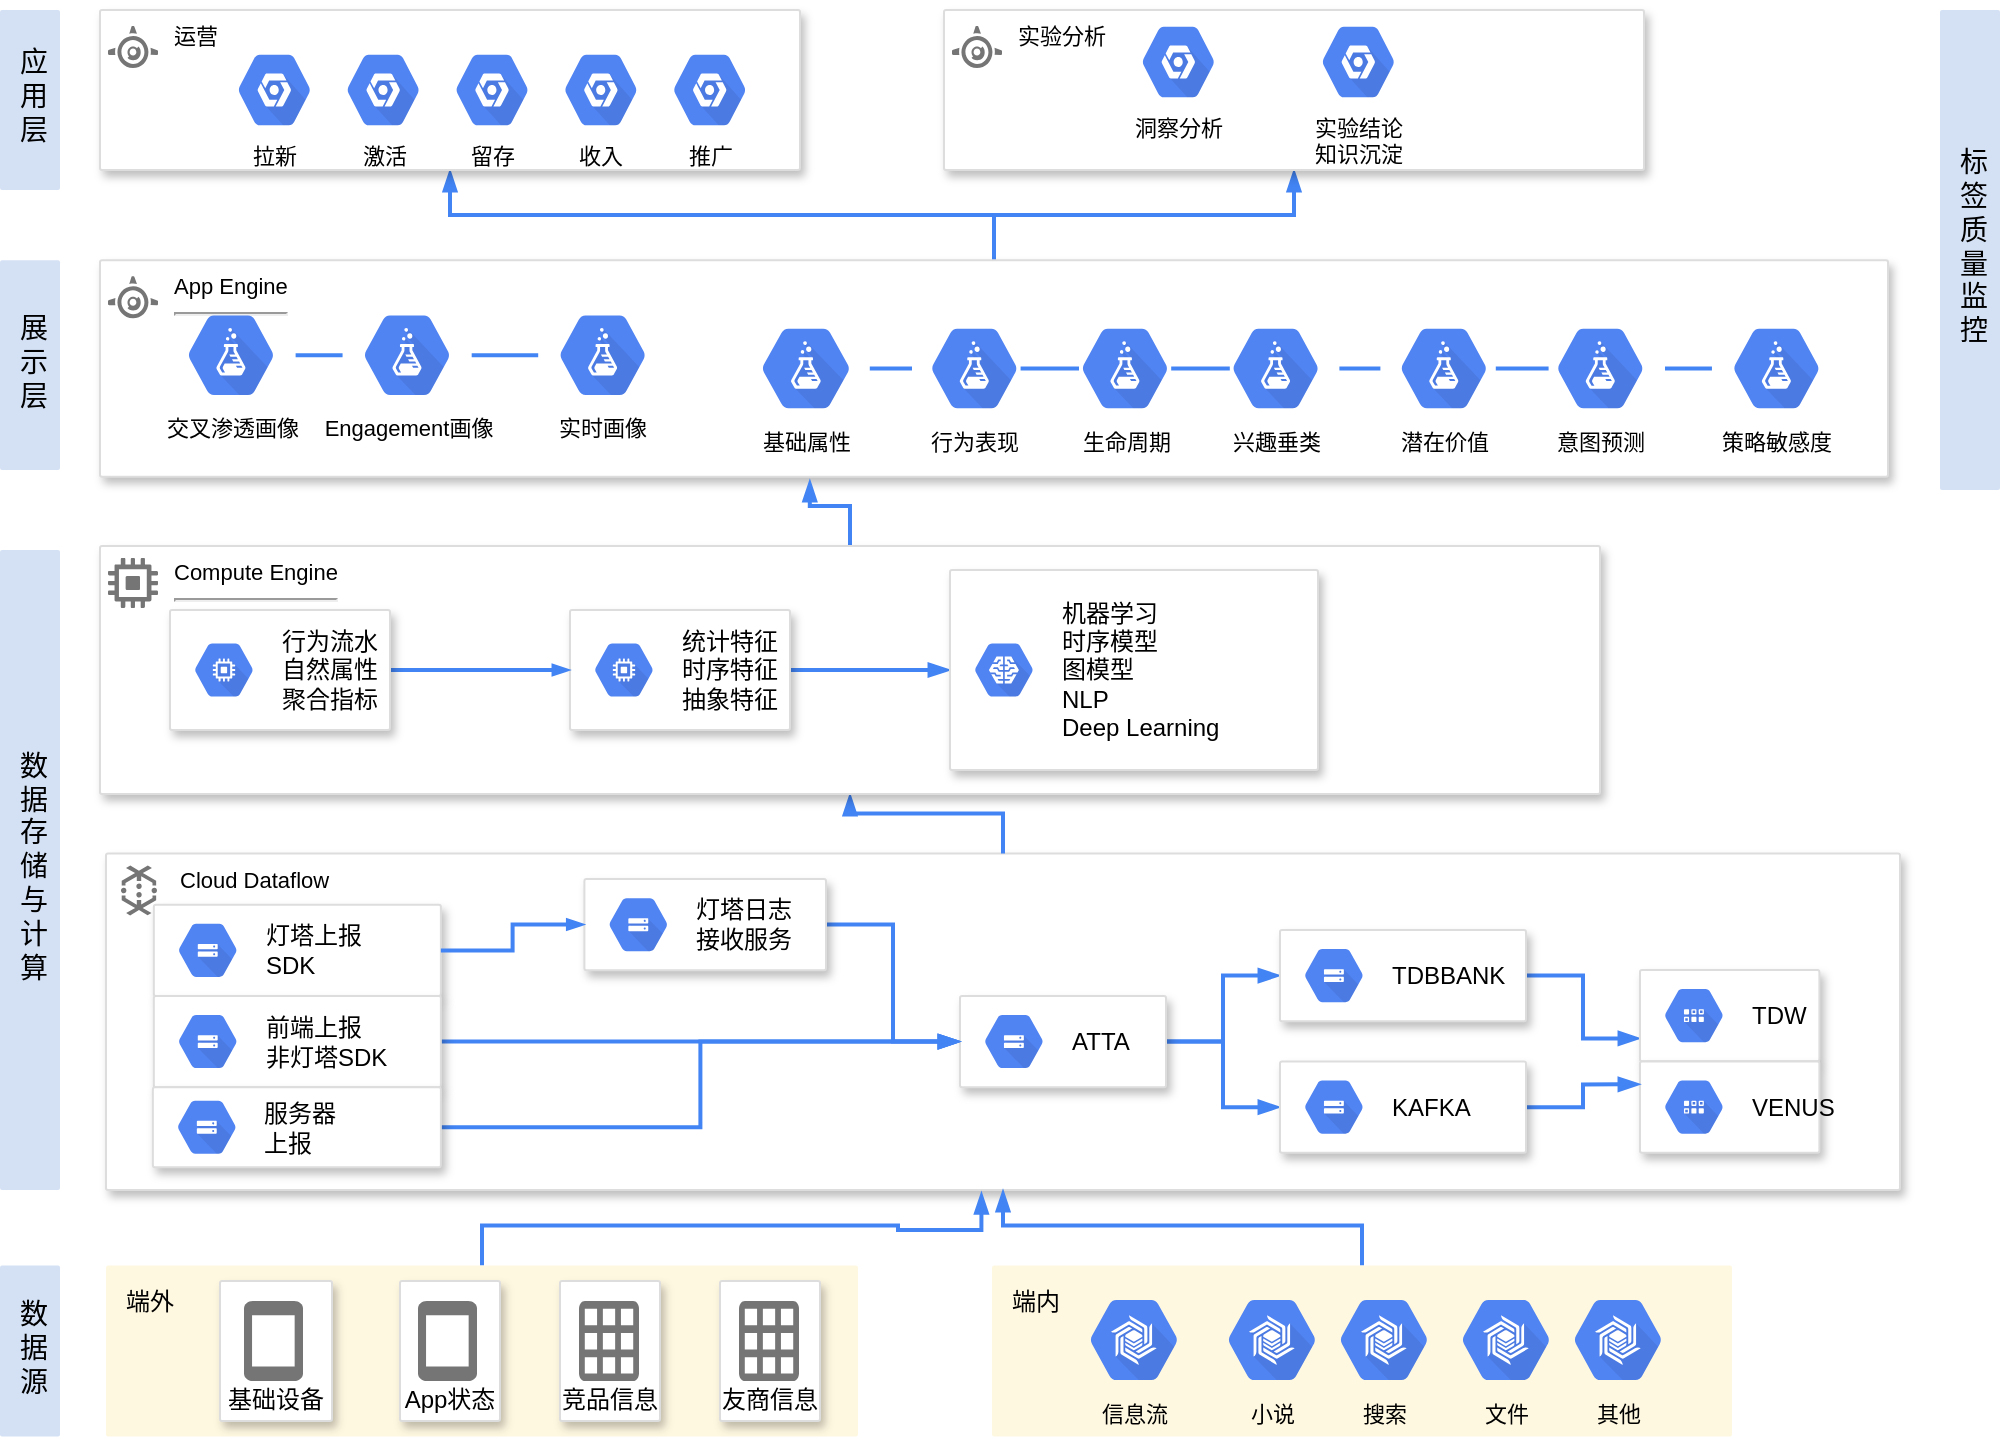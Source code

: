 <mxfile version="15.7.3" type="github">
  <diagram id="f106602c-feb2-e66a-4537-3a34d633f6aa" name="Page-1">
    <mxGraphModel dx="1387" dy="1112" grid="1" gridSize="10" guides="1" tooltips="1" connect="1" arrows="1" fold="1" page="1" pageScale="1" pageWidth="1169" pageHeight="827" background="#ffffff" math="0" shadow="0">
      <root>
        <mxCell id="0" />
        <mxCell id="1" parent="0" />
        <mxCell id="PhpXdE0GWQOgbOGKaO0m-651" style="edgeStyle=orthogonalEdgeStyle;rounded=0;orthogonalLoop=1;jettySize=auto;html=1;entryX=0.5;entryY=1;entryDx=0;entryDy=0;fontSize=14;endArrow=blockThin;endFill=1;strokeColor=#4284F3;strokeWidth=2;" edge="1" parent="1" source="PhpXdE0GWQOgbOGKaO0m-640" target="PhpXdE0GWQOgbOGKaO0m-618">
          <mxGeometry relative="1" as="geometry" />
        </mxCell>
        <mxCell id="PhpXdE0GWQOgbOGKaO0m-652" style="edgeStyle=orthogonalEdgeStyle;rounded=0;orthogonalLoop=1;jettySize=auto;html=1;entryX=0.5;entryY=1;entryDx=0;entryDy=0;fontSize=14;endArrow=blockThin;endFill=1;strokeColor=#4284F3;strokeWidth=2;" edge="1" parent="1" source="PhpXdE0GWQOgbOGKaO0m-640" target="PhpXdE0GWQOgbOGKaO0m-562">
          <mxGeometry relative="1" as="geometry" />
        </mxCell>
        <mxCell id="PhpXdE0GWQOgbOGKaO0m-640" value="" style="strokeColor=#dddddd;shadow=1;strokeWidth=1;rounded=1;absoluteArcSize=1;arcSize=2;fontSize=14;fontStyle=1" vertex="1" parent="1">
          <mxGeometry x="160" y="215.13" width="894" height="108.25" as="geometry" />
        </mxCell>
        <mxCell id="PhpXdE0GWQOgbOGKaO0m-641" value="&lt;font color=&quot;#000000&quot;&gt;App Engine&lt;/font&gt;&lt;hr&gt;" style="text;connectable=0;part=1;html=1;align=left;verticalAlign=top;spacingLeft=35;fontColor=#999999;fontSize=11;resizeWidth=1;" vertex="1" parent="PhpXdE0GWQOgbOGKaO0m-640">
          <mxGeometry width="894" height="50" relative="1" as="geometry" />
        </mxCell>
        <mxCell id="PhpXdE0GWQOgbOGKaO0m-642" value="" style="sketch=0;dashed=0;connectable=0;html=1;fillColor=#757575;strokeColor=none;shape=mxgraph.gcp2.app_engine_icon;part=1;fontSize=14;" vertex="1" parent="PhpXdE0GWQOgbOGKaO0m-640">
          <mxGeometry width="25" height="21" relative="1" as="geometry">
            <mxPoint x="4" y="8" as="offset" />
          </mxGeometry>
        </mxCell>
        <mxCell id="PhpXdE0GWQOgbOGKaO0m-486" value="&lt;font color=&quot;#000000&quot; style=&quot;font-weight: normal&quot;&gt;实时画像&lt;/font&gt;" style="sketch=0;html=1;fillColor=#5184F3;strokeColor=none;verticalAlign=top;labelPosition=center;verticalLabelPosition=bottom;align=center;spacingTop=-6;fontSize=11;fontStyle=1;fontColor=#999999;shape=mxgraph.gcp2.hexIcon;prIcon=cloud_datalab" vertex="1" parent="PhpXdE0GWQOgbOGKaO0m-640">
          <mxGeometry x="219.098" y="18.25" width="64.556" height="58.5" as="geometry" />
        </mxCell>
        <mxCell id="PhpXdE0GWQOgbOGKaO0m-485" value="&lt;font color=&quot;#000000&quot; style=&quot;font-weight: normal&quot;&gt;Engagement画像&lt;/font&gt;" style="sketch=0;html=1;fillColor=#5184F3;strokeColor=none;verticalAlign=top;labelPosition=center;verticalLabelPosition=bottom;align=center;spacingTop=-6;fontSize=11;fontStyle=1;fontColor=#999999;shape=mxgraph.gcp2.hexIcon;prIcon=cloud_datalab" vertex="1" parent="PhpXdE0GWQOgbOGKaO0m-640">
          <mxGeometry x="121.287" y="18.25" width="64.556" height="58.5" as="geometry" />
        </mxCell>
        <mxCell id="PhpXdE0GWQOgbOGKaO0m-501" value="" style="edgeStyle=orthogonalEdgeStyle;rounded=0;orthogonalLoop=1;jettySize=auto;html=1;fontSize=14;endArrow=none;endFill=0;strokeColor=#4284F3;strokeWidth=2;" edge="1" parent="PhpXdE0GWQOgbOGKaO0m-640" source="PhpXdE0GWQOgbOGKaO0m-485" target="PhpXdE0GWQOgbOGKaO0m-486">
          <mxGeometry relative="1" as="geometry" />
        </mxCell>
        <mxCell id="PhpXdE0GWQOgbOGKaO0m-484" value="&lt;font color=&quot;#000000&quot; style=&quot;font-weight: normal&quot;&gt;交叉渗透画像&lt;/font&gt;" style="sketch=0;html=1;fillColor=#5184F3;strokeColor=none;verticalAlign=top;labelPosition=center;verticalLabelPosition=bottom;align=center;spacingTop=-6;fontSize=11;fontStyle=1;fontColor=#999999;shape=mxgraph.gcp2.hexIcon;prIcon=cloud_datalab" vertex="1" parent="PhpXdE0GWQOgbOGKaO0m-640">
          <mxGeometry x="33.256" y="18.25" width="64.556" height="58.5" as="geometry" />
        </mxCell>
        <mxCell id="PhpXdE0GWQOgbOGKaO0m-500" value="" style="edgeStyle=orthogonalEdgeStyle;rounded=0;orthogonalLoop=1;jettySize=auto;html=1;fontSize=14;endArrow=none;endFill=0;strokeColor=#4284F3;strokeWidth=2;" edge="1" parent="PhpXdE0GWQOgbOGKaO0m-640" source="PhpXdE0GWQOgbOGKaO0m-484" target="PhpXdE0GWQOgbOGKaO0m-485">
          <mxGeometry relative="1" as="geometry" />
        </mxCell>
        <mxCell id="PhpXdE0GWQOgbOGKaO0m-504" value="&lt;font color=&quot;#000000&quot; style=&quot;font-weight: normal&quot;&gt;行为表现&lt;/font&gt;" style="sketch=0;html=1;fillColor=#5184F3;strokeColor=none;verticalAlign=top;labelPosition=center;verticalLabelPosition=bottom;align=center;spacingTop=-6;fontSize=11;fontStyle=1;fontColor=#999999;shape=mxgraph.gcp2.hexIcon;prIcon=cloud_datalab" vertex="1" parent="PhpXdE0GWQOgbOGKaO0m-640">
          <mxGeometry x="404.941" y="24.87" width="64.556" height="58.5" as="geometry" />
        </mxCell>
        <mxCell id="PhpXdE0GWQOgbOGKaO0m-506" value="&lt;font color=&quot;#000000&quot; style=&quot;font-weight: normal&quot;&gt;生命周期&lt;/font&gt;" style="sketch=0;html=1;fillColor=#5184F3;strokeColor=none;verticalAlign=top;labelPosition=center;verticalLabelPosition=bottom;align=center;spacingTop=-6;fontSize=11;fontStyle=1;fontColor=#999999;shape=mxgraph.gcp2.hexIcon;prIcon=cloud_datalab" vertex="1" parent="PhpXdE0GWQOgbOGKaO0m-640">
          <mxGeometry x="480.256" y="24.87" width="64.556" height="58.5" as="geometry" />
        </mxCell>
        <mxCell id="PhpXdE0GWQOgbOGKaO0m-507" value="" style="edgeStyle=orthogonalEdgeStyle;rounded=0;orthogonalLoop=1;jettySize=auto;html=1;fontSize=14;endArrow=none;endFill=0;strokeColor=#4284F3;strokeWidth=2;" edge="1" parent="PhpXdE0GWQOgbOGKaO0m-640" source="PhpXdE0GWQOgbOGKaO0m-504" target="PhpXdE0GWQOgbOGKaO0m-506">
          <mxGeometry relative="1" as="geometry" />
        </mxCell>
        <mxCell id="PhpXdE0GWQOgbOGKaO0m-508" value="&lt;font color=&quot;#000000&quot; style=&quot;font-weight: normal&quot;&gt;兴趣垂类&lt;/font&gt;" style="sketch=0;html=1;fillColor=#5184F3;strokeColor=none;verticalAlign=top;labelPosition=center;verticalLabelPosition=bottom;align=center;spacingTop=-6;fontSize=11;fontStyle=1;fontColor=#999999;shape=mxgraph.gcp2.hexIcon;prIcon=cloud_datalab" vertex="1" parent="PhpXdE0GWQOgbOGKaO0m-640">
          <mxGeometry x="555.571" y="24.87" width="64.556" height="58.5" as="geometry" />
        </mxCell>
        <mxCell id="PhpXdE0GWQOgbOGKaO0m-509" value="" style="edgeStyle=orthogonalEdgeStyle;rounded=0;orthogonalLoop=1;jettySize=auto;html=1;fontSize=14;endArrow=none;endFill=0;strokeColor=#4284F3;strokeWidth=2;" edge="1" parent="PhpXdE0GWQOgbOGKaO0m-640" source="PhpXdE0GWQOgbOGKaO0m-506" target="PhpXdE0GWQOgbOGKaO0m-508">
          <mxGeometry relative="1" as="geometry" />
        </mxCell>
        <mxCell id="PhpXdE0GWQOgbOGKaO0m-513" value="&lt;font color=&quot;#000000&quot; style=&quot;font-weight: normal&quot;&gt;潜在价值&lt;/font&gt;" style="sketch=0;html=1;fillColor=#5184F3;strokeColor=none;verticalAlign=top;labelPosition=center;verticalLabelPosition=bottom;align=center;spacingTop=-6;fontSize=11;fontStyle=1;fontColor=#999999;shape=mxgraph.gcp2.hexIcon;prIcon=cloud_datalab" vertex="1" parent="PhpXdE0GWQOgbOGKaO0m-640">
          <mxGeometry x="639.689" y="24.87" width="64.556" height="58.5" as="geometry" />
        </mxCell>
        <mxCell id="PhpXdE0GWQOgbOGKaO0m-524" value="" style="edgeStyle=orthogonalEdgeStyle;rounded=0;orthogonalLoop=1;jettySize=auto;html=1;fontSize=14;endArrow=none;endFill=0;strokeColor=#4284F3;strokeWidth=2;" edge="1" parent="PhpXdE0GWQOgbOGKaO0m-640" source="PhpXdE0GWQOgbOGKaO0m-513" target="PhpXdE0GWQOgbOGKaO0m-508">
          <mxGeometry relative="1" as="geometry" />
        </mxCell>
        <mxCell id="PhpXdE0GWQOgbOGKaO0m-511" value="&lt;font color=&quot;#000000&quot; style=&quot;font-weight: normal&quot;&gt;意图预测&lt;/font&gt;" style="sketch=0;html=1;fillColor=#5184F3;strokeColor=none;verticalAlign=top;labelPosition=center;verticalLabelPosition=bottom;align=center;spacingTop=-6;fontSize=11;fontStyle=1;fontColor=#999999;shape=mxgraph.gcp2.hexIcon;prIcon=cloud_datalab" vertex="1" parent="PhpXdE0GWQOgbOGKaO0m-640">
          <mxGeometry x="717.939" y="24.88" width="64.556" height="58.5" as="geometry" />
        </mxCell>
        <mxCell id="PhpXdE0GWQOgbOGKaO0m-521" value="" style="edgeStyle=orthogonalEdgeStyle;rounded=0;orthogonalLoop=1;jettySize=auto;html=1;fontSize=14;endArrow=none;endFill=0;strokeColor=#4284F3;strokeWidth=2;" edge="1" parent="PhpXdE0GWQOgbOGKaO0m-640" source="PhpXdE0GWQOgbOGKaO0m-511" target="PhpXdE0GWQOgbOGKaO0m-513">
          <mxGeometry relative="1" as="geometry" />
        </mxCell>
        <mxCell id="PhpXdE0GWQOgbOGKaO0m-515" value="&lt;font color=&quot;#000000&quot; style=&quot;font-weight: normal&quot;&gt;策略敏感度&lt;/font&gt;" style="sketch=0;html=1;fillColor=#5184F3;strokeColor=none;verticalAlign=top;labelPosition=center;verticalLabelPosition=bottom;align=center;spacingTop=-6;fontSize=11;fontStyle=1;fontColor=#999999;shape=mxgraph.gcp2.hexIcon;prIcon=cloud_datalab" vertex="1" parent="PhpXdE0GWQOgbOGKaO0m-640">
          <mxGeometry x="805.969" y="24.88" width="64.556" height="58.5" as="geometry" />
        </mxCell>
        <mxCell id="PhpXdE0GWQOgbOGKaO0m-523" value="" style="edgeStyle=orthogonalEdgeStyle;rounded=0;orthogonalLoop=1;jettySize=auto;html=1;fontSize=14;endArrow=none;endFill=0;strokeColor=#4284F3;strokeWidth=2;" edge="1" parent="PhpXdE0GWQOgbOGKaO0m-640" source="PhpXdE0GWQOgbOGKaO0m-515" target="PhpXdE0GWQOgbOGKaO0m-511">
          <mxGeometry relative="1" as="geometry" />
        </mxCell>
        <mxCell id="PhpXdE0GWQOgbOGKaO0m-598" value="" style="strokeColor=#dddddd;shadow=1;strokeWidth=1;rounded=1;absoluteArcSize=1;arcSize=2;fontSize=14;" vertex="1" parent="1">
          <mxGeometry x="163" y="511.71" width="897" height="168.29" as="geometry" />
        </mxCell>
        <mxCell id="PhpXdE0GWQOgbOGKaO0m-617" style="edgeStyle=orthogonalEdgeStyle;rounded=0;orthogonalLoop=1;jettySize=auto;html=1;entryX=0.5;entryY=1;entryDx=0;entryDy=0;fontSize=14;endArrow=blockThin;endFill=1;strokeColor=#4284F3;strokeWidth=2;" edge="1" parent="PhpXdE0GWQOgbOGKaO0m-598" source="PhpXdE0GWQOgbOGKaO0m-599" target="PhpXdE0GWQOgbOGKaO0m-580">
          <mxGeometry relative="1" as="geometry" />
        </mxCell>
        <mxCell id="PhpXdE0GWQOgbOGKaO0m-599" value="&lt;font color=&quot;#000000&quot;&gt;Cloud Dataflow&lt;/font&gt;&lt;hr&gt;" style="text;part=1;html=1;align=left;verticalAlign=top;spacingLeft=35;fontColor=#999999;fontSize=11;resizeWidth=1;" vertex="1" parent="PhpXdE0GWQOgbOGKaO0m-598">
          <mxGeometry width="897" height="50" relative="1" as="geometry" />
        </mxCell>
        <mxCell id="PhpXdE0GWQOgbOGKaO0m-600" value="" style="sketch=0;dashed=0;connectable=0;html=1;fillColor=#757575;strokeColor=none;shape=mxgraph.gcp2.cloud_dataflow_icon;part=1;fontSize=14;" vertex="1" parent="PhpXdE0GWQOgbOGKaO0m-598">
          <mxGeometry width="18" height="25" relative="1" as="geometry">
            <mxPoint x="7.5" y="6" as="offset" />
          </mxGeometry>
        </mxCell>
        <mxCell id="PhpXdE0GWQOgbOGKaO0m-662" value="" style="edgeStyle=orthogonalEdgeStyle;rounded=0;orthogonalLoop=1;jettySize=auto;html=1;fontSize=14;endArrow=blockThin;endFill=1;strokeColor=#4284F3;strokeWidth=2;" edge="1" parent="PhpXdE0GWQOgbOGKaO0m-598" source="PhpXdE0GWQOgbOGKaO0m-446" target="PhpXdE0GWQOgbOGKaO0m-448">
          <mxGeometry relative="1" as="geometry" />
        </mxCell>
        <mxCell id="PhpXdE0GWQOgbOGKaO0m-665" style="edgeStyle=orthogonalEdgeStyle;rounded=0;orthogonalLoop=1;jettySize=auto;html=1;fontSize=14;endArrow=blockThin;endFill=1;strokeColor=#4284F3;strokeWidth=2;" edge="1" parent="PhpXdE0GWQOgbOGKaO0m-598" source="PhpXdE0GWQOgbOGKaO0m-446" target="PhpXdE0GWQOgbOGKaO0m-663">
          <mxGeometry relative="1" as="geometry" />
        </mxCell>
        <mxCell id="PhpXdE0GWQOgbOGKaO0m-446" value="" style="strokeColor=#dddddd;fillColor=#ffffff;shadow=1;strokeWidth=1;rounded=1;absoluteArcSize=1;arcSize=2;fontSize=17;fontColor=#000000;align=right;html=1;" vertex="1" parent="PhpXdE0GWQOgbOGKaO0m-598">
          <mxGeometry x="427" y="71.28" width="103" height="45.61" as="geometry" />
        </mxCell>
        <mxCell id="PhpXdE0GWQOgbOGKaO0m-447" value="&lt;font color=&quot;#000000&quot;&gt;ATTA&lt;/font&gt;" style="dashed=0;connectable=0;html=1;fillColor=#5184F3;strokeColor=none;shape=mxgraph.gcp2.hexIcon;prIcon=cloud_storage;part=1;labelPosition=right;verticalLabelPosition=middle;align=left;verticalAlign=middle;spacingLeft=5;fontColor=#999999;fontSize=12;" vertex="1" parent="PhpXdE0GWQOgbOGKaO0m-446">
          <mxGeometry y="0.5" width="44" height="39" relative="1" as="geometry">
            <mxPoint x="5" y="-19.5" as="offset" />
          </mxGeometry>
        </mxCell>
        <mxCell id="PhpXdE0GWQOgbOGKaO0m-666" style="edgeStyle=orthogonalEdgeStyle;rounded=0;orthogonalLoop=1;jettySize=auto;html=1;entryX=0;entryY=0.75;entryDx=0;entryDy=0;fontSize=14;endArrow=blockThin;endFill=1;strokeColor=#4284F3;strokeWidth=2;" edge="1" parent="PhpXdE0GWQOgbOGKaO0m-598" source="PhpXdE0GWQOgbOGKaO0m-448" target="PhpXdE0GWQOgbOGKaO0m-450">
          <mxGeometry relative="1" as="geometry" />
        </mxCell>
        <mxCell id="PhpXdE0GWQOgbOGKaO0m-448" value="" style="strokeColor=#dddddd;fillColor=#ffffff;shadow=1;strokeWidth=1;rounded=1;absoluteArcSize=1;arcSize=2;fontSize=17;fontColor=#000000;align=right;html=1;" vertex="1" parent="PhpXdE0GWQOgbOGKaO0m-598">
          <mxGeometry x="587" y="38.29" width="123" height="45.61" as="geometry" />
        </mxCell>
        <mxCell id="PhpXdE0GWQOgbOGKaO0m-449" value="&lt;font color=&quot;#000000&quot;&gt;TDBBANK&lt;/font&gt;" style="dashed=0;connectable=0;html=1;fillColor=#5184F3;strokeColor=none;shape=mxgraph.gcp2.hexIcon;prIcon=cloud_storage;part=1;labelPosition=right;verticalLabelPosition=middle;align=left;verticalAlign=middle;spacingLeft=5;fontColor=#999999;fontSize=12;" vertex="1" parent="PhpXdE0GWQOgbOGKaO0m-448">
          <mxGeometry y="0.5" width="44" height="39" relative="1" as="geometry">
            <mxPoint x="5" y="-19.5" as="offset" />
          </mxGeometry>
        </mxCell>
        <mxCell id="PhpXdE0GWQOgbOGKaO0m-462" value="" style="strokeColor=#dddddd;fillColor=#ffffff;shadow=1;strokeWidth=1;rounded=1;absoluteArcSize=1;arcSize=2;fontSize=17;fontColor=#000000;align=right;html=1;" vertex="1" parent="PhpXdE0GWQOgbOGKaO0m-598">
          <mxGeometry x="23.92" y="25.661" width="143.52" height="45.614" as="geometry" />
        </mxCell>
        <mxCell id="PhpXdE0GWQOgbOGKaO0m-463" value="&lt;font color=&quot;#000000&quot;&gt;灯塔上报&lt;br&gt;SDK&lt;/font&gt;" style="dashed=0;connectable=0;html=1;fillColor=#5184F3;strokeColor=none;shape=mxgraph.gcp2.hexIcon;prIcon=cloud_storage;part=1;labelPosition=right;verticalLabelPosition=middle;align=left;verticalAlign=middle;spacingLeft=5;fontColor=#999999;fontSize=12;" vertex="1" parent="PhpXdE0GWQOgbOGKaO0m-462">
          <mxGeometry y="0.5" width="44" height="39" relative="1" as="geometry">
            <mxPoint x="5" y="-19.5" as="offset" />
          </mxGeometry>
        </mxCell>
        <mxCell id="PhpXdE0GWQOgbOGKaO0m-661" style="edgeStyle=orthogonalEdgeStyle;rounded=0;orthogonalLoop=1;jettySize=auto;html=1;entryX=0;entryY=0.5;entryDx=0;entryDy=0;fontSize=14;endArrow=blockThin;endFill=1;strokeColor=#4284F3;strokeWidth=2;" edge="1" parent="PhpXdE0GWQOgbOGKaO0m-598" source="PhpXdE0GWQOgbOGKaO0m-460" target="PhpXdE0GWQOgbOGKaO0m-446">
          <mxGeometry relative="1" as="geometry" />
        </mxCell>
        <mxCell id="PhpXdE0GWQOgbOGKaO0m-460" value="" style="strokeColor=#dddddd;fillColor=#ffffff;shadow=1;strokeWidth=1;rounded=1;absoluteArcSize=1;arcSize=2;fontSize=17;fontColor=#000000;align=right;html=1;" vertex="1" parent="PhpXdE0GWQOgbOGKaO0m-598">
          <mxGeometry x="239.2" y="12.83" width="120.8" height="45.61" as="geometry" />
        </mxCell>
        <mxCell id="PhpXdE0GWQOgbOGKaO0m-461" value="&lt;font color=&quot;#000000&quot;&gt;灯塔日志&lt;br&gt;接收服务&lt;/font&gt;" style="dashed=0;connectable=0;html=1;fillColor=#5184F3;strokeColor=none;shape=mxgraph.gcp2.hexIcon;prIcon=cloud_storage;part=1;labelPosition=right;verticalLabelPosition=middle;align=left;verticalAlign=middle;spacingLeft=5;fontColor=#999999;fontSize=12;" vertex="1" parent="PhpXdE0GWQOgbOGKaO0m-460">
          <mxGeometry y="0.5" width="44" height="39" relative="1" as="geometry">
            <mxPoint x="5" y="-19.5" as="offset" />
          </mxGeometry>
        </mxCell>
        <mxCell id="PhpXdE0GWQOgbOGKaO0m-464" value="" style="edgeStyle=orthogonalEdgeStyle;rounded=0;orthogonalLoop=1;jettySize=auto;html=1;fontSize=14;endArrow=blockThin;endFill=1;startSize=4;endSize=4;strokeColor=#4284F3;strokeWidth=2;" edge="1" parent="PhpXdE0GWQOgbOGKaO0m-598" source="PhpXdE0GWQOgbOGKaO0m-462" target="PhpXdE0GWQOgbOGKaO0m-460">
          <mxGeometry relative="1" as="geometry" />
        </mxCell>
        <mxCell id="PhpXdE0GWQOgbOGKaO0m-659" style="edgeStyle=orthogonalEdgeStyle;rounded=0;orthogonalLoop=1;jettySize=auto;html=1;entryX=0;entryY=0.5;entryDx=0;entryDy=0;fontSize=14;endArrow=blockThin;endFill=1;strokeColor=#4284F3;strokeWidth=2;" edge="1" parent="PhpXdE0GWQOgbOGKaO0m-598" source="PhpXdE0GWQOgbOGKaO0m-654" target="PhpXdE0GWQOgbOGKaO0m-446">
          <mxGeometry relative="1" as="geometry" />
        </mxCell>
        <mxCell id="PhpXdE0GWQOgbOGKaO0m-654" value="" style="strokeColor=#dddddd;fillColor=#ffffff;shadow=1;strokeWidth=1;rounded=1;absoluteArcSize=1;arcSize=2;fontSize=17;fontColor=#000000;align=right;html=1;" vertex="1" parent="PhpXdE0GWQOgbOGKaO0m-598">
          <mxGeometry x="23.92" y="71.279" width="143.52" height="45.614" as="geometry" />
        </mxCell>
        <mxCell id="PhpXdE0GWQOgbOGKaO0m-655" value="&lt;font color=&quot;#000000&quot;&gt;前端上报&lt;br&gt;非灯塔SDK&lt;/font&gt;" style="dashed=0;connectable=0;html=1;fillColor=#5184F3;strokeColor=none;shape=mxgraph.gcp2.hexIcon;prIcon=cloud_storage;part=1;labelPosition=right;verticalLabelPosition=middle;align=left;verticalAlign=middle;spacingLeft=5;fontColor=#999999;fontSize=12;" vertex="1" parent="PhpXdE0GWQOgbOGKaO0m-654">
          <mxGeometry y="0.5" width="44" height="39" relative="1" as="geometry">
            <mxPoint x="5" y="-19.5" as="offset" />
          </mxGeometry>
        </mxCell>
        <mxCell id="PhpXdE0GWQOgbOGKaO0m-450" value="" style="strokeColor=#dddddd;shadow=1;strokeWidth=1;rounded=1;absoluteArcSize=1;arcSize=2;fontSize=14;" vertex="1" parent="PhpXdE0GWQOgbOGKaO0m-598">
          <mxGeometry x="767" y="58.288" width="89.7" height="45.614" as="geometry" />
        </mxCell>
        <mxCell id="PhpXdE0GWQOgbOGKaO0m-451" value="&lt;font color=&quot;#000000&quot;&gt;TDW&lt;/font&gt;" style="sketch=0;dashed=0;connectable=0;html=1;fillColor=#5184F3;strokeColor=none;shape=mxgraph.gcp2.hexIcon;prIcon=cloud_datastore;part=1;labelPosition=right;verticalLabelPosition=middle;align=left;verticalAlign=middle;spacingLeft=5;fontColor=#999999;fontSize=12;" vertex="1" parent="PhpXdE0GWQOgbOGKaO0m-450">
          <mxGeometry y="0.5" width="44" height="39" relative="1" as="geometry">
            <mxPoint x="5" y="-19.5" as="offset" />
          </mxGeometry>
        </mxCell>
        <mxCell id="PhpXdE0GWQOgbOGKaO0m-452" value="" style="strokeColor=#dddddd;shadow=1;strokeWidth=1;rounded=1;absoluteArcSize=1;arcSize=2;fontSize=14;" vertex="1" parent="PhpXdE0GWQOgbOGKaO0m-598">
          <mxGeometry x="767" y="104.049" width="89.7" height="45.614" as="geometry" />
        </mxCell>
        <mxCell id="PhpXdE0GWQOgbOGKaO0m-453" value="&lt;font color=&quot;#000000&quot;&gt;VENUS&lt;/font&gt;" style="sketch=0;dashed=0;connectable=0;html=1;fillColor=#5184F3;strokeColor=none;shape=mxgraph.gcp2.hexIcon;prIcon=cloud_datastore;part=1;labelPosition=right;verticalLabelPosition=middle;align=left;verticalAlign=middle;spacingLeft=5;fontColor=#999999;fontSize=12;" vertex="1" parent="PhpXdE0GWQOgbOGKaO0m-452">
          <mxGeometry y="0.5" width="44" height="39" relative="1" as="geometry">
            <mxPoint x="5" y="-19.5" as="offset" />
          </mxGeometry>
        </mxCell>
        <mxCell id="PhpXdE0GWQOgbOGKaO0m-660" style="edgeStyle=orthogonalEdgeStyle;rounded=0;orthogonalLoop=1;jettySize=auto;html=1;entryX=0;entryY=0.5;entryDx=0;entryDy=0;fontSize=14;endArrow=blockThin;endFill=1;strokeColor=#4284F3;strokeWidth=2;" edge="1" parent="PhpXdE0GWQOgbOGKaO0m-598" source="PhpXdE0GWQOgbOGKaO0m-656" target="PhpXdE0GWQOgbOGKaO0m-446">
          <mxGeometry relative="1" as="geometry" />
        </mxCell>
        <mxCell id="PhpXdE0GWQOgbOGKaO0m-656" value="" style="strokeColor=#dddddd;fillColor=#ffffff;shadow=1;strokeWidth=1;rounded=1;absoluteArcSize=1;arcSize=2;fontSize=17;fontColor=#000000;align=right;html=1;" vertex="1" parent="PhpXdE0GWQOgbOGKaO0m-598">
          <mxGeometry x="23.44" y="116.89" width="144" height="40" as="geometry" />
        </mxCell>
        <mxCell id="PhpXdE0GWQOgbOGKaO0m-657" value="&lt;font color=&quot;#000000&quot;&gt;服务器&lt;br&gt;上报&lt;/font&gt;" style="dashed=0;connectable=0;html=1;fillColor=#5184F3;strokeColor=none;shape=mxgraph.gcp2.hexIcon;prIcon=cloud_storage;part=1;labelPosition=right;verticalLabelPosition=middle;align=left;verticalAlign=middle;spacingLeft=5;fontColor=#999999;fontSize=12;" vertex="1" parent="PhpXdE0GWQOgbOGKaO0m-656">
          <mxGeometry y="0.5" width="44" height="39" relative="1" as="geometry">
            <mxPoint x="5" y="-19.5" as="offset" />
          </mxGeometry>
        </mxCell>
        <mxCell id="PhpXdE0GWQOgbOGKaO0m-667" style="edgeStyle=orthogonalEdgeStyle;rounded=0;orthogonalLoop=1;jettySize=auto;html=1;entryX=0;entryY=0.25;entryDx=0;entryDy=0;fontSize=14;endArrow=blockThin;endFill=1;strokeColor=#4284F3;strokeWidth=2;" edge="1" parent="PhpXdE0GWQOgbOGKaO0m-598" source="PhpXdE0GWQOgbOGKaO0m-663" target="PhpXdE0GWQOgbOGKaO0m-452">
          <mxGeometry relative="1" as="geometry" />
        </mxCell>
        <mxCell id="PhpXdE0GWQOgbOGKaO0m-663" value="" style="strokeColor=#dddddd;fillColor=#ffffff;shadow=1;strokeWidth=1;rounded=1;absoluteArcSize=1;arcSize=2;fontSize=17;fontColor=#000000;align=right;html=1;" vertex="1" parent="PhpXdE0GWQOgbOGKaO0m-598">
          <mxGeometry x="587" y="104.05" width="123" height="45.61" as="geometry" />
        </mxCell>
        <mxCell id="PhpXdE0GWQOgbOGKaO0m-664" value="&lt;font color=&quot;#000000&quot;&gt;KAFKA&lt;/font&gt;" style="dashed=0;connectable=0;html=1;fillColor=#5184F3;strokeColor=none;shape=mxgraph.gcp2.hexIcon;prIcon=cloud_storage;part=1;labelPosition=right;verticalLabelPosition=middle;align=left;verticalAlign=middle;spacingLeft=5;fontColor=#999999;fontSize=12;" vertex="1" parent="PhpXdE0GWQOgbOGKaO0m-663">
          <mxGeometry y="0.5" width="44" height="39" relative="1" as="geometry">
            <mxPoint x="5" y="-19.5" as="offset" />
          </mxGeometry>
        </mxCell>
        <mxCell id="PhpXdE0GWQOgbOGKaO0m-670" style="edgeStyle=orthogonalEdgeStyle;rounded=0;orthogonalLoop=1;jettySize=auto;html=1;entryX=0.397;entryY=1.015;entryDx=0;entryDy=0;entryPerimeter=0;fontSize=14;fontColor=#000000;endArrow=blockThin;endFill=1;strokeColor=#4284F3;strokeWidth=2;" edge="1" parent="1" source="PhpXdE0GWQOgbOGKaO0m-580" target="PhpXdE0GWQOgbOGKaO0m-640">
          <mxGeometry relative="1" as="geometry" />
        </mxCell>
        <mxCell id="PhpXdE0GWQOgbOGKaO0m-580" value="" style="strokeColor=#dddddd;shadow=1;strokeWidth=1;rounded=1;absoluteArcSize=1;arcSize=2;fontSize=14;" vertex="1" parent="1">
          <mxGeometry x="160" y="358" width="750" height="124" as="geometry" />
        </mxCell>
        <mxCell id="PhpXdE0GWQOgbOGKaO0m-581" value="&lt;font color=&quot;#000000&quot;&gt;Compute Engine&lt;/font&gt;&lt;hr&gt;" style="text;connectable=0;part=1;html=1;align=left;verticalAlign=top;spacingLeft=35;fontColor=#999999;fontSize=11;resizeWidth=1;" vertex="1" parent="PhpXdE0GWQOgbOGKaO0m-580">
          <mxGeometry width="750" height="50" relative="1" as="geometry" />
        </mxCell>
        <mxCell id="PhpXdE0GWQOgbOGKaO0m-582" value="" style="sketch=0;dashed=0;connectable=0;html=1;fillColor=#757575;strokeColor=none;shape=mxgraph.gcp2.compute_engine_icon;part=1;fontSize=14;" vertex="1" parent="PhpXdE0GWQOgbOGKaO0m-580">
          <mxGeometry width="25" height="25" relative="1" as="geometry">
            <mxPoint x="4" y="6" as="offset" />
          </mxGeometry>
        </mxCell>
        <mxCell id="PhpXdE0GWQOgbOGKaO0m-628" style="edgeStyle=orthogonalEdgeStyle;rounded=0;orthogonalLoop=1;jettySize=auto;html=1;entryX=0.488;entryY=1.007;entryDx=0;entryDy=0;entryPerimeter=0;fontSize=14;endArrow=blockThin;endFill=1;strokeColor=#4284F3;strokeWidth=2;" edge="1" parent="1" source="PhpXdE0GWQOgbOGKaO0m-414" target="PhpXdE0GWQOgbOGKaO0m-598">
          <mxGeometry relative="1" as="geometry" />
        </mxCell>
        <mxCell id="PhpXdE0GWQOgbOGKaO0m-414" value="&lt;font color=&quot;#000000&quot; style=&quot;font-size: 12px&quot;&gt;端外&lt;/font&gt;" style="sketch=0;points=[[0,0,0],[0.25,0,0],[0.5,0,0],[0.75,0,0],[1,0,0],[1,0.25,0],[1,0.5,0],[1,0.75,0],[1,1,0],[0.75,1,0],[0.5,1,0],[0.25,1,0],[0,1,0],[0,0.75,0],[0,0.5,0],[0,0.25,0]];rounded=1;absoluteArcSize=1;arcSize=2;html=1;strokeColor=none;gradientColor=none;shadow=0;dashed=0;fontSize=12;fontColor=#9E9E9E;align=left;verticalAlign=top;spacing=10;spacingTop=-4;fillColor=#FFF8E1;" vertex="1" parent="1">
          <mxGeometry x="163" y="717.75" width="376" height="85.5" as="geometry" />
        </mxCell>
        <mxCell id="PhpXdE0GWQOgbOGKaO0m-419" value="基础设备" style="strokeColor=#dddddd;shadow=1;strokeWidth=1;rounded=1;absoluteArcSize=1;arcSize=2;labelPosition=center;verticalLabelPosition=middle;align=center;verticalAlign=bottom;spacingLeft=0;fontColor=#000000;fontSize=12;whiteSpace=wrap;spacingBottom=2;" vertex="1" parent="1">
          <mxGeometry x="220" y="725.5" width="56" height="70" as="geometry" />
        </mxCell>
        <mxCell id="PhpXdE0GWQOgbOGKaO0m-420" value="" style="sketch=0;dashed=0;connectable=0;html=1;fillColor=#757575;strokeColor=none;shape=mxgraph.gcp2.phone;part=1;" vertex="1" parent="PhpXdE0GWQOgbOGKaO0m-419">
          <mxGeometry x="0.5" width="29.5" height="40" relative="1" as="geometry">
            <mxPoint x="-16" y="10" as="offset" />
          </mxGeometry>
        </mxCell>
        <mxCell id="PhpXdE0GWQOgbOGKaO0m-421" value="App状态" style="strokeColor=#dddddd;shadow=1;strokeWidth=1;rounded=1;absoluteArcSize=1;arcSize=2;labelPosition=center;verticalLabelPosition=middle;align=center;verticalAlign=bottom;spacingLeft=0;fontColor=#000000;fontSize=12;whiteSpace=wrap;spacingBottom=2;" vertex="1" parent="1">
          <mxGeometry x="310" y="725.5" width="50" height="70" as="geometry" />
        </mxCell>
        <mxCell id="PhpXdE0GWQOgbOGKaO0m-422" value="" style="sketch=0;dashed=0;connectable=0;html=1;fillColor=#757575;strokeColor=none;shape=mxgraph.gcp2.phone;part=1;" vertex="1" parent="PhpXdE0GWQOgbOGKaO0m-421">
          <mxGeometry x="0.5" width="29.5" height="40" relative="1" as="geometry">
            <mxPoint x="-16" y="10" as="offset" />
          </mxGeometry>
        </mxCell>
        <mxCell id="PhpXdE0GWQOgbOGKaO0m-423" value="竞品信息" style="strokeColor=#dddddd;shadow=1;strokeWidth=1;rounded=1;absoluteArcSize=1;arcSize=2;labelPosition=center;verticalLabelPosition=middle;align=center;verticalAlign=bottom;spacingLeft=0;fontColor=#000000;fontSize=12;whiteSpace=wrap;spacingBottom=2;" vertex="1" parent="1">
          <mxGeometry x="390" y="725.5" width="50" height="70" as="geometry" />
        </mxCell>
        <mxCell id="PhpXdE0GWQOgbOGKaO0m-424" value="" style="sketch=0;dashed=0;connectable=0;html=1;fillColor=#757575;strokeColor=none;shape=mxgraph.gcp2.report;part=1;" vertex="1" parent="PhpXdE0GWQOgbOGKaO0m-423">
          <mxGeometry x="0.5" width="30" height="40" relative="1" as="geometry">
            <mxPoint x="-15.5" y="10" as="offset" />
          </mxGeometry>
        </mxCell>
        <mxCell id="PhpXdE0GWQOgbOGKaO0m-425" value="友商信息" style="strokeColor=#dddddd;shadow=1;strokeWidth=1;rounded=1;absoluteArcSize=1;arcSize=2;labelPosition=center;verticalLabelPosition=middle;align=center;verticalAlign=bottom;spacingLeft=0;fontColor=#000000;fontSize=12;whiteSpace=wrap;spacingBottom=2;" vertex="1" parent="1">
          <mxGeometry x="470" y="725.5" width="50" height="70" as="geometry" />
        </mxCell>
        <mxCell id="PhpXdE0GWQOgbOGKaO0m-426" value="" style="sketch=0;dashed=0;connectable=0;html=1;fillColor=#757575;strokeColor=none;shape=mxgraph.gcp2.report;part=1;" vertex="1" parent="PhpXdE0GWQOgbOGKaO0m-425">
          <mxGeometry x="0.5" width="30" height="40" relative="1" as="geometry">
            <mxPoint x="-15.5" y="10" as="offset" />
          </mxGeometry>
        </mxCell>
        <mxCell id="PhpXdE0GWQOgbOGKaO0m-627" style="edgeStyle=orthogonalEdgeStyle;rounded=0;orthogonalLoop=1;jettySize=auto;html=1;fontSize=14;endArrow=blockThin;endFill=1;strokeColor=#4284F3;strokeWidth=2;" edge="1" parent="1" source="PhpXdE0GWQOgbOGKaO0m-427" target="PhpXdE0GWQOgbOGKaO0m-598">
          <mxGeometry relative="1" as="geometry" />
        </mxCell>
        <mxCell id="PhpXdE0GWQOgbOGKaO0m-427" value="&lt;font color=&quot;#000000&quot; style=&quot;font-size: 12px&quot;&gt;端内&lt;/font&gt;" style="sketch=0;points=[[0,0,0],[0.25,0,0],[0.5,0,0],[0.75,0,0],[1,0,0],[1,0.25,0],[1,0.5,0],[1,0.75,0],[1,1,0],[0.75,1,0],[0.5,1,0],[0.25,1,0],[0,1,0],[0,0.75,0],[0,0.5,0],[0,0.25,0]];rounded=1;absoluteArcSize=1;arcSize=2;html=1;strokeColor=none;gradientColor=none;shadow=0;dashed=0;fontSize=12;fontColor=#9E9E9E;align=left;verticalAlign=top;spacing=10;spacingTop=-4;fillColor=#FFF8E1;" vertex="1" parent="1">
          <mxGeometry x="606" y="717.75" width="370" height="85.5" as="geometry" />
        </mxCell>
        <mxCell id="PhpXdE0GWQOgbOGKaO0m-437" value="&lt;font color=&quot;#000000&quot; style=&quot;font-weight: normal&quot;&gt;信息流&lt;/font&gt;" style="sketch=0;html=1;fillColor=#5184F3;strokeColor=none;verticalAlign=top;labelPosition=center;verticalLabelPosition=bottom;align=center;spacingTop=-6;fontSize=11;fontStyle=1;fontColor=#999999;shape=mxgraph.gcp2.hexIcon;prIcon=cloud_bigtable" vertex="1" parent="1">
          <mxGeometry x="644" y="725.5" width="66" height="59" as="geometry" />
        </mxCell>
        <mxCell id="PhpXdE0GWQOgbOGKaO0m-438" value="&lt;font color=&quot;#000000&quot; style=&quot;font-weight: normal&quot;&gt;小说&lt;/font&gt;" style="sketch=0;html=1;fillColor=#5184F3;strokeColor=none;verticalAlign=top;labelPosition=center;verticalLabelPosition=bottom;align=center;spacingTop=-6;fontSize=11;fontStyle=1;fontColor=#999999;shape=mxgraph.gcp2.hexIcon;prIcon=cloud_bigtable" vertex="1" parent="1">
          <mxGeometry x="713" y="725.5" width="66" height="59" as="geometry" />
        </mxCell>
        <mxCell id="PhpXdE0GWQOgbOGKaO0m-440" value="&lt;font color=&quot;#000000&quot; style=&quot;font-weight: normal&quot;&gt;搜索&lt;/font&gt;" style="sketch=0;html=1;fillColor=#5184F3;strokeColor=none;verticalAlign=top;labelPosition=center;verticalLabelPosition=bottom;align=center;spacingTop=-6;fontSize=11;fontStyle=1;fontColor=#999999;shape=mxgraph.gcp2.hexIcon;prIcon=cloud_bigtable" vertex="1" parent="1">
          <mxGeometry x="769" y="725.5" width="66" height="59" as="geometry" />
        </mxCell>
        <mxCell id="PhpXdE0GWQOgbOGKaO0m-442" value="&lt;font color=&quot;#000000&quot; style=&quot;font-weight: normal&quot;&gt;文件&lt;/font&gt;" style="sketch=0;html=1;fillColor=#5184F3;strokeColor=none;verticalAlign=top;labelPosition=center;verticalLabelPosition=bottom;align=center;spacingTop=-6;fontSize=11;fontStyle=1;fontColor=#999999;shape=mxgraph.gcp2.hexIcon;prIcon=cloud_bigtable" vertex="1" parent="1">
          <mxGeometry x="830" y="725.5" width="66" height="59" as="geometry" />
        </mxCell>
        <mxCell id="PhpXdE0GWQOgbOGKaO0m-443" value="&lt;font color=&quot;#000000&quot; style=&quot;font-weight: normal&quot;&gt;其他&lt;/font&gt;" style="sketch=0;html=1;fillColor=#5184F3;strokeColor=none;verticalAlign=top;labelPosition=center;verticalLabelPosition=bottom;align=center;spacingTop=-6;fontSize=11;fontStyle=1;fontColor=#999999;shape=mxgraph.gcp2.hexIcon;prIcon=cloud_bigtable" vertex="1" parent="1">
          <mxGeometry x="886" y="725.5" width="66" height="59" as="geometry" />
        </mxCell>
        <mxCell id="PhpXdE0GWQOgbOGKaO0m-478" value="" style="edgeStyle=orthogonalEdgeStyle;rounded=0;orthogonalLoop=1;jettySize=auto;html=1;fontSize=14;endArrow=blockThin;endFill=1;strokeColor=#4284F3;strokeWidth=2;" edge="1" parent="1" source="PhpXdE0GWQOgbOGKaO0m-467" target="PhpXdE0GWQOgbOGKaO0m-476">
          <mxGeometry relative="1" as="geometry" />
        </mxCell>
        <mxCell id="PhpXdE0GWQOgbOGKaO0m-467" value="" style="strokeColor=#dddddd;shadow=1;strokeWidth=1;rounded=1;absoluteArcSize=1;arcSize=2;fontSize=14;" vertex="1" parent="1">
          <mxGeometry x="395" y="390" width="110" height="60" as="geometry" />
        </mxCell>
        <mxCell id="PhpXdE0GWQOgbOGKaO0m-468" value="&lt;font color=&quot;#000000&quot;&gt;统计特征&lt;br&gt;时序特征&lt;br&gt;抽象特征&lt;/font&gt;" style="sketch=0;dashed=0;connectable=0;html=1;fillColor=#5184F3;strokeColor=none;shape=mxgraph.gcp2.hexIcon;prIcon=compute_engine;part=1;labelPosition=right;verticalLabelPosition=middle;align=left;verticalAlign=middle;spacingLeft=5;fontColor=#999999;fontSize=12;" vertex="1" parent="PhpXdE0GWQOgbOGKaO0m-467">
          <mxGeometry y="0.5" width="44" height="39" relative="1" as="geometry">
            <mxPoint x="5" y="-19.5" as="offset" />
          </mxGeometry>
        </mxCell>
        <mxCell id="PhpXdE0GWQOgbOGKaO0m-473" value="" style="edgeStyle=orthogonalEdgeStyle;rounded=0;orthogonalLoop=1;jettySize=auto;html=1;fontSize=14;endArrow=blockThin;endFill=1;startSize=4;endSize=4;strokeColor=#4284F3;strokeWidth=2;" edge="1" parent="1" source="PhpXdE0GWQOgbOGKaO0m-471" target="PhpXdE0GWQOgbOGKaO0m-467">
          <mxGeometry relative="1" as="geometry" />
        </mxCell>
        <mxCell id="PhpXdE0GWQOgbOGKaO0m-471" value="" style="strokeColor=#dddddd;shadow=1;strokeWidth=1;rounded=1;absoluteArcSize=1;arcSize=2;fontSize=14;" vertex="1" parent="1">
          <mxGeometry x="195" y="390" width="110" height="60" as="geometry" />
        </mxCell>
        <mxCell id="PhpXdE0GWQOgbOGKaO0m-472" value="&lt;font color=&quot;#000000&quot;&gt;行为流水&lt;br&gt;自然属性&lt;br&gt;聚合指标&lt;/font&gt;" style="sketch=0;dashed=0;connectable=0;html=1;fillColor=#5184F3;strokeColor=none;shape=mxgraph.gcp2.hexIcon;prIcon=compute_engine;part=1;labelPosition=right;verticalLabelPosition=middle;align=left;verticalAlign=middle;spacingLeft=5;fontColor=#999999;fontSize=12;" vertex="1" parent="PhpXdE0GWQOgbOGKaO0m-471">
          <mxGeometry y="0.5" width="44" height="39" relative="1" as="geometry">
            <mxPoint x="5" y="-19.5" as="offset" />
          </mxGeometry>
        </mxCell>
        <mxCell id="PhpXdE0GWQOgbOGKaO0m-476" value="" style="strokeColor=#dddddd;shadow=1;strokeWidth=1;rounded=1;absoluteArcSize=1;arcSize=2;fontSize=14;" vertex="1" parent="1">
          <mxGeometry x="585" y="370" width="184" height="100" as="geometry" />
        </mxCell>
        <mxCell id="PhpXdE0GWQOgbOGKaO0m-477" value="&lt;font color=&quot;#000000&quot;&gt;&lt;span&gt;机器学习&lt;br&gt;时序模型&lt;br&gt;图模型&lt;br&gt;NLP&lt;br&gt;Deep Learning&lt;br&gt;&lt;/span&gt;&lt;/font&gt;" style="sketch=0;dashed=0;connectable=0;html=1;fillColor=#5184F3;strokeColor=none;shape=mxgraph.gcp2.hexIcon;prIcon=cloud_machine_learning;part=1;labelPosition=right;verticalLabelPosition=middle;align=left;verticalAlign=middle;spacingLeft=5;fontColor=#999999;fontSize=12;" vertex="1" parent="PhpXdE0GWQOgbOGKaO0m-476">
          <mxGeometry y="0.5" width="44" height="39" relative="1" as="geometry">
            <mxPoint x="5" y="-19.5" as="offset" />
          </mxGeometry>
        </mxCell>
        <mxCell id="PhpXdE0GWQOgbOGKaO0m-491" value="&lt;font color=&quot;#000000&quot; style=&quot;font-size: 14px&quot;&gt;数&lt;br&gt;据&lt;br&gt;存&lt;br&gt;储&lt;br&gt;与&lt;br&gt;计&lt;br&gt;算&lt;/font&gt;" style="sketch=0;points=[[0,0,0],[0.25,0,0],[0.5,0,0],[0.75,0,0],[1,0,0],[1,0.25,0],[1,0.5,0],[1,0.75,0],[1,1,0],[0.75,1,0],[0.5,1,0],[0.25,1,0],[0,1,0],[0,0.75,0],[0,0.5,0],[0,0.25,0]];rounded=1;absoluteArcSize=1;arcSize=2;html=1;strokeColor=none;gradientColor=none;shadow=0;dashed=0;fontSize=12;fontColor=#9E9E9E;align=left;verticalAlign=middle;spacing=10;spacingTop=-4;fillColor=#D4E1F5;" vertex="1" parent="1">
          <mxGeometry x="110" y="360" width="30" height="320" as="geometry" />
        </mxCell>
        <mxCell id="PhpXdE0GWQOgbOGKaO0m-505" value="" style="edgeStyle=orthogonalEdgeStyle;rounded=0;orthogonalLoop=1;jettySize=auto;html=1;fontSize=14;endArrow=none;endFill=0;strokeColor=#4284F3;strokeWidth=2;" edge="1" parent="1" source="PhpXdE0GWQOgbOGKaO0m-502" target="PhpXdE0GWQOgbOGKaO0m-504">
          <mxGeometry relative="1" as="geometry" />
        </mxCell>
        <mxCell id="PhpXdE0GWQOgbOGKaO0m-502" value="&lt;font color=&quot;#000000&quot; style=&quot;font-weight: normal&quot;&gt;基础属性&lt;/font&gt;" style="sketch=0;html=1;fillColor=#5184F3;strokeColor=none;verticalAlign=top;labelPosition=center;verticalLabelPosition=bottom;align=center;spacingTop=-6;fontSize=11;fontStyle=1;fontColor=#999999;shape=mxgraph.gcp2.hexIcon;prIcon=cloud_datalab" vertex="1" parent="1">
          <mxGeometry x="480" y="240" width="66" height="58.5" as="geometry" />
        </mxCell>
        <mxCell id="PhpXdE0GWQOgbOGKaO0m-526" value="&lt;font style=&quot;font-size: 14px&quot;&gt;展&lt;br&gt;示&lt;br&gt;层&lt;/font&gt;" style="sketch=0;points=[[0,0,0],[0.25,0,0],[0.5,0,0],[0.75,0,0],[1,0,0],[1,0.25,0],[1,0.5,0],[1,0.75,0],[1,1,0],[0.75,1,0],[0.5,1,0],[0.25,1,0],[0,1,0],[0,0.75,0],[0,0.5,0],[0,0.25,0]];rounded=1;absoluteArcSize=1;arcSize=2;html=1;strokeColor=none;gradientColor=none;shadow=0;dashed=0;fontSize=12;fontColor=#000000;align=left;verticalAlign=middle;spacing=10;spacingTop=-4;fillColor=#D4E1F5;" vertex="1" parent="1">
          <mxGeometry x="110" y="215.13" width="30" height="104.87" as="geometry" />
        </mxCell>
        <mxCell id="PhpXdE0GWQOgbOGKaO0m-527" value="&lt;font color=&quot;#000000&quot; style=&quot;font-size: 14px&quot;&gt;数&lt;br&gt;据&lt;br&gt;源&lt;/font&gt;" style="sketch=0;points=[[0,0,0],[0.25,0,0],[0.5,0,0],[0.75,0,0],[1,0,0],[1,0.25,0],[1,0.5,0],[1,0.75,0],[1,1,0],[0.75,1,0],[0.5,1,0],[0.25,1,0],[0,1,0],[0,0.75,0],[0,0.5,0],[0,0.25,0]];rounded=1;absoluteArcSize=1;arcSize=2;html=1;strokeColor=none;gradientColor=none;shadow=0;dashed=0;fontSize=12;fontColor=#9E9E9E;align=left;verticalAlign=middle;spacing=10;spacingTop=-4;fillColor=#D4E1F5;" vertex="1" parent="1">
          <mxGeometry x="110" y="717.75" width="30" height="85.5" as="geometry" />
        </mxCell>
        <mxCell id="PhpXdE0GWQOgbOGKaO0m-543" value="&lt;font style=&quot;font-size: 14px&quot;&gt;应&lt;br&gt;用&lt;br&gt;层&lt;/font&gt;" style="sketch=0;points=[[0,0,0],[0.25,0,0],[0.5,0,0],[0.75,0,0],[1,0,0],[1,0.25,0],[1,0.5,0],[1,0.75,0],[1,1,0],[0.75,1,0],[0.5,1,0],[0.25,1,0],[0,1,0],[0,0.75,0],[0,0.5,0],[0,0.25,0]];rounded=1;absoluteArcSize=1;arcSize=2;html=1;strokeColor=none;gradientColor=none;shadow=0;dashed=0;fontSize=12;fontColor=#000000;align=left;verticalAlign=middle;spacing=10;spacingTop=-4;fillColor=#D4E1F5;labelBackgroundColor=none;" vertex="1" parent="1">
          <mxGeometry x="110" y="90" width="30" height="90" as="geometry" />
        </mxCell>
        <mxCell id="PhpXdE0GWQOgbOGKaO0m-562" value="" style="strokeColor=#dddddd;shadow=1;strokeWidth=1;rounded=1;absoluteArcSize=1;arcSize=2;fontSize=14;" vertex="1" parent="1">
          <mxGeometry x="160" y="90" width="350" height="80" as="geometry" />
        </mxCell>
        <mxCell id="PhpXdE0GWQOgbOGKaO0m-563" value="&lt;font color=&quot;#000000&quot;&gt;&lt;span&gt;运营&lt;/span&gt;&lt;/font&gt;" style="text;part=1;html=1;align=left;verticalAlign=top;spacingLeft=35;fontColor=#999999;fontSize=11;resizeWidth=1;" vertex="1" parent="PhpXdE0GWQOgbOGKaO0m-562">
          <mxGeometry width="350" height="50" relative="1" as="geometry" />
        </mxCell>
        <mxCell id="PhpXdE0GWQOgbOGKaO0m-564" value="" style="sketch=0;dashed=0;connectable=0;html=1;fillColor=#757575;strokeColor=none;shape=mxgraph.gcp2.app_engine_icon;part=1;fontSize=14;" vertex="1" parent="PhpXdE0GWQOgbOGKaO0m-562">
          <mxGeometry width="25" height="21" relative="1" as="geometry">
            <mxPoint x="4" y="8" as="offset" />
          </mxGeometry>
        </mxCell>
        <mxCell id="PhpXdE0GWQOgbOGKaO0m-544" value="&lt;font color=&quot;#000000&quot; style=&quot;font-weight: normal&quot;&gt;拉新&lt;/font&gt;" style="sketch=0;html=1;fillColor=#5184F3;strokeColor=none;verticalAlign=top;labelPosition=center;verticalLabelPosition=bottom;align=center;spacingTop=-6;fontSize=11;fontStyle=1;fontColor=#999999;shape=mxgraph.gcp2.hexIcon;prIcon=placeholder" vertex="1" parent="PhpXdE0GWQOgbOGKaO0m-562">
          <mxGeometry x="59.997" y="14" width="54.424" height="52" as="geometry" />
        </mxCell>
        <mxCell id="PhpXdE0GWQOgbOGKaO0m-545" value="&lt;font color=&quot;#000000&quot; style=&quot;font-weight: normal&quot;&gt;激活&lt;/font&gt;" style="sketch=0;html=1;fillColor=#5184F3;strokeColor=none;verticalAlign=top;labelPosition=center;verticalLabelPosition=bottom;align=center;spacingTop=-6;fontSize=11;fontStyle=1;fontColor=#999999;shape=mxgraph.gcp2.hexIcon;prIcon=placeholder" vertex="1" parent="PhpXdE0GWQOgbOGKaO0m-562">
          <mxGeometry x="114.423" y="14" width="54.424" height="52" as="geometry" />
        </mxCell>
        <mxCell id="PhpXdE0GWQOgbOGKaO0m-546" value="&lt;font color=&quot;#000000&quot; style=&quot;font-weight: normal&quot;&gt;留存&lt;/font&gt;" style="sketch=0;html=1;fillColor=#5184F3;strokeColor=none;verticalAlign=top;labelPosition=center;verticalLabelPosition=bottom;align=center;spacingTop=-6;fontSize=11;fontStyle=1;fontColor=#999999;shape=mxgraph.gcp2.hexIcon;prIcon=placeholder" vertex="1" parent="PhpXdE0GWQOgbOGKaO0m-562">
          <mxGeometry x="168.848" y="14" width="54.424" height="52" as="geometry" />
        </mxCell>
        <mxCell id="PhpXdE0GWQOgbOGKaO0m-548" value="&lt;font color=&quot;#000000&quot; style=&quot;font-weight: normal&quot;&gt;收入&lt;/font&gt;" style="sketch=0;html=1;fillColor=#5184F3;strokeColor=none;verticalAlign=top;labelPosition=center;verticalLabelPosition=bottom;align=center;spacingTop=-6;fontSize=11;fontStyle=1;fontColor=#999999;shape=mxgraph.gcp2.hexIcon;prIcon=placeholder" vertex="1" parent="PhpXdE0GWQOgbOGKaO0m-562">
          <mxGeometry x="223.272" y="14" width="54.424" height="52" as="geometry" />
        </mxCell>
        <mxCell id="PhpXdE0GWQOgbOGKaO0m-547" value="&lt;font color=&quot;#000000&quot; style=&quot;font-weight: normal&quot;&gt;推广&lt;/font&gt;" style="sketch=0;html=1;fillColor=#5184F3;strokeColor=none;verticalAlign=top;labelPosition=center;verticalLabelPosition=bottom;align=center;spacingTop=-6;fontSize=11;fontStyle=1;fontColor=#999999;shape=mxgraph.gcp2.hexIcon;prIcon=placeholder" vertex="1" parent="PhpXdE0GWQOgbOGKaO0m-562">
          <mxGeometry x="277.696" y="14" width="54.424" height="52" as="geometry" />
        </mxCell>
        <mxCell id="PhpXdE0GWQOgbOGKaO0m-618" value="" style="strokeColor=#dddddd;shadow=1;strokeWidth=1;rounded=1;absoluteArcSize=1;arcSize=2;fontSize=14;" vertex="1" parent="1">
          <mxGeometry x="582" y="90" width="350" height="80" as="geometry" />
        </mxCell>
        <mxCell id="PhpXdE0GWQOgbOGKaO0m-619" value="&lt;font color=&quot;#000000&quot;&gt;&lt;span&gt;实验分析&lt;/span&gt;&lt;/font&gt;" style="text;part=1;html=1;align=left;verticalAlign=top;spacingLeft=35;fontColor=#999999;fontSize=11;resizeWidth=1;" vertex="1" parent="PhpXdE0GWQOgbOGKaO0m-618">
          <mxGeometry width="350" height="50" relative="1" as="geometry" />
        </mxCell>
        <mxCell id="PhpXdE0GWQOgbOGKaO0m-620" value="" style="sketch=0;dashed=0;connectable=0;html=1;fillColor=#757575;strokeColor=none;shape=mxgraph.gcp2.app_engine_icon;part=1;fontSize=14;" vertex="1" parent="PhpXdE0GWQOgbOGKaO0m-618">
          <mxGeometry width="25" height="21" relative="1" as="geometry">
            <mxPoint x="4" y="8" as="offset" />
          </mxGeometry>
        </mxCell>
        <mxCell id="PhpXdE0GWQOgbOGKaO0m-624" value="&lt;font color=&quot;#000000&quot; style=&quot;font-weight: normal&quot;&gt;洞察分析&lt;/font&gt;" style="sketch=0;html=1;fillColor=#5184F3;strokeColor=none;verticalAlign=top;labelPosition=center;verticalLabelPosition=bottom;align=center;spacingTop=-6;fontSize=11;fontStyle=1;fontColor=#999999;shape=mxgraph.gcp2.hexIcon;prIcon=placeholder" vertex="1" parent="PhpXdE0GWQOgbOGKaO0m-618">
          <mxGeometry x="90.002" width="54.424" height="52" as="geometry" />
        </mxCell>
        <mxCell id="PhpXdE0GWQOgbOGKaO0m-625" value="&lt;font color=&quot;#000000&quot; style=&quot;font-weight: normal&quot;&gt;实验结论&lt;br&gt;知识沉淀&lt;/font&gt;" style="sketch=0;html=1;fillColor=#5184F3;strokeColor=none;verticalAlign=top;labelPosition=center;verticalLabelPosition=bottom;align=center;spacingTop=-6;fontSize=11;fontStyle=1;fontColor=#999999;shape=mxgraph.gcp2.hexIcon;prIcon=placeholder" vertex="1" parent="PhpXdE0GWQOgbOGKaO0m-618">
          <mxGeometry x="179.996" width="54.424" height="52" as="geometry" />
        </mxCell>
        <mxCell id="PhpXdE0GWQOgbOGKaO0m-653" value="&lt;font color=&quot;#000000&quot; style=&quot;font-size: 14px&quot;&gt;标&lt;br&gt;签&lt;br&gt;质&lt;br&gt;量&lt;br&gt;监&lt;br&gt;控&lt;/font&gt;" style="sketch=0;points=[[0,0,0],[0.25,0,0],[0.5,0,0],[0.75,0,0],[1,0,0],[1,0.25,0],[1,0.5,0],[1,0.75,0],[1,1,0],[0.75,1,0],[0.5,1,0],[0.25,1,0],[0,1,0],[0,0.75,0],[0,0.5,0],[0,0.25,0]];rounded=1;absoluteArcSize=1;arcSize=2;html=1;strokeColor=none;gradientColor=none;shadow=0;dashed=0;fontSize=12;fontColor=#9E9E9E;align=left;verticalAlign=middle;spacing=10;spacingTop=-4;fillColor=#D4E1F5;" vertex="1" parent="1">
          <mxGeometry x="1080" y="90" width="30" height="240" as="geometry" />
        </mxCell>
      </root>
    </mxGraphModel>
  </diagram>
</mxfile>
